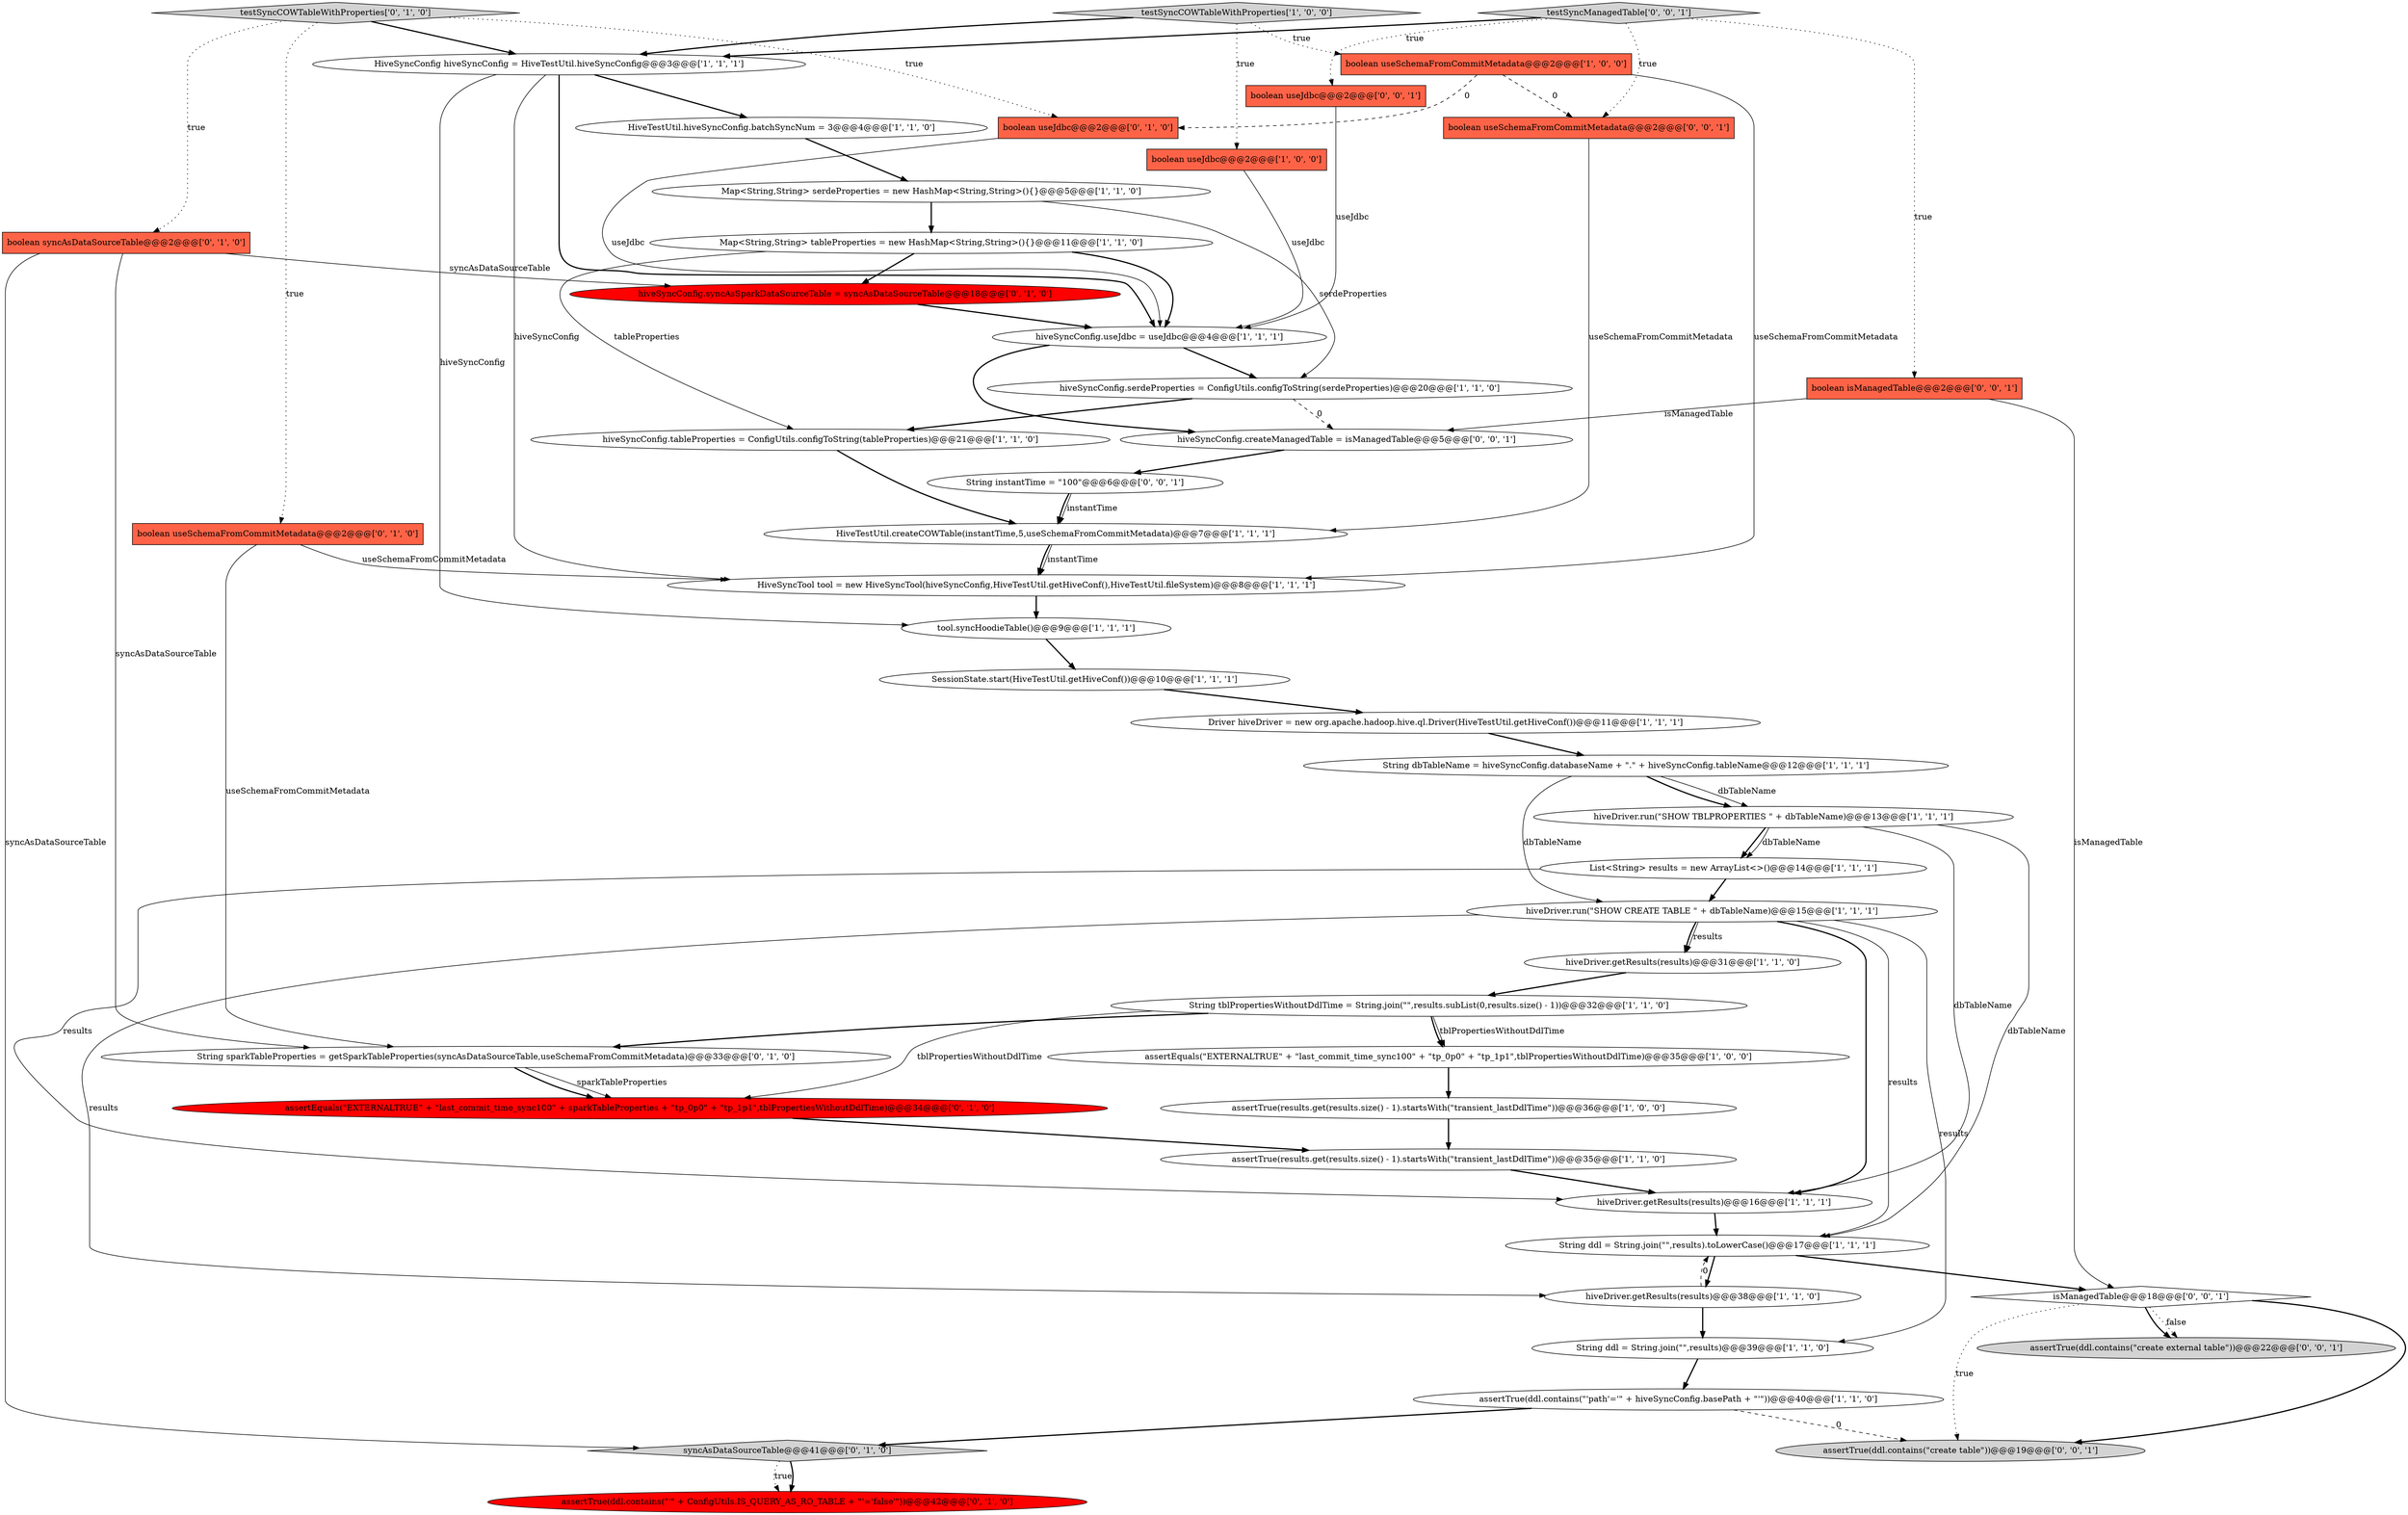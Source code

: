digraph {
38 [style = filled, label = "boolean useJdbc@@@2@@@['0', '0', '1']", fillcolor = tomato, shape = box image = "AAA0AAABBB3BBB"];
0 [style = filled, label = "HiveSyncConfig hiveSyncConfig = HiveTestUtil.hiveSyncConfig@@@3@@@['1', '1', '1']", fillcolor = white, shape = ellipse image = "AAA0AAABBB1BBB"];
45 [style = filled, label = "assertTrue(ddl.contains(\"create table\"))@@@19@@@['0', '0', '1']", fillcolor = lightgray, shape = ellipse image = "AAA0AAABBB3BBB"];
14 [style = filled, label = "HiveSyncTool tool = new HiveSyncTool(hiveSyncConfig,HiveTestUtil.getHiveConf(),HiveTestUtil.fileSystem)@@@8@@@['1', '1', '1']", fillcolor = white, shape = ellipse image = "AAA0AAABBB1BBB"];
18 [style = filled, label = "tool.syncHoodieTable()@@@9@@@['1', '1', '1']", fillcolor = white, shape = ellipse image = "AAA0AAABBB1BBB"];
36 [style = filled, label = "hiveSyncConfig.syncAsSparkDataSourceTable = syncAsDataSourceTable@@@18@@@['0', '1', '0']", fillcolor = red, shape = ellipse image = "AAA1AAABBB2BBB"];
39 [style = filled, label = "testSyncManagedTable['0', '0', '1']", fillcolor = lightgray, shape = diamond image = "AAA0AAABBB3BBB"];
19 [style = filled, label = "assertEquals(\"EXTERNALTRUE\" + \"last_commit_time_sync100\" + \"tp_0p0\" + \"tp_1p1\",tblPropertiesWithoutDdlTime)@@@35@@@['1', '0', '0']", fillcolor = white, shape = ellipse image = "AAA0AAABBB1BBB"];
37 [style = filled, label = "boolean useJdbc@@@2@@@['0', '1', '0']", fillcolor = tomato, shape = box image = "AAA1AAABBB2BBB"];
12 [style = filled, label = "hiveDriver.getResults(results)@@@31@@@['1', '1', '0']", fillcolor = white, shape = ellipse image = "AAA0AAABBB1BBB"];
34 [style = filled, label = "boolean syncAsDataSourceTable@@@2@@@['0', '1', '0']", fillcolor = tomato, shape = box image = "AAA0AAABBB2BBB"];
10 [style = filled, label = "String ddl = String.join(\"\",results)@@@39@@@['1', '1', '0']", fillcolor = white, shape = ellipse image = "AAA0AAABBB1BBB"];
21 [style = filled, label = "List<String> results = new ArrayList<>()@@@14@@@['1', '1', '1']", fillcolor = white, shape = ellipse image = "AAA0AAABBB1BBB"];
11 [style = filled, label = "Map<String,String> tableProperties = new HashMap<String,String>(){}@@@11@@@['1', '1', '0']", fillcolor = white, shape = ellipse image = "AAA0AAABBB1BBB"];
6 [style = filled, label = "hiveSyncConfig.tableProperties = ConfigUtils.configToString(tableProperties)@@@21@@@['1', '1', '0']", fillcolor = white, shape = ellipse image = "AAA0AAABBB1BBB"];
23 [style = filled, label = "hiveSyncConfig.useJdbc = useJdbc@@@4@@@['1', '1', '1']", fillcolor = white, shape = ellipse image = "AAA0AAABBB1BBB"];
4 [style = filled, label = "assertTrue(ddl.contains(\"'path'='\" + hiveSyncConfig.basePath + \"'\"))@@@40@@@['1', '1', '0']", fillcolor = white, shape = ellipse image = "AAA0AAABBB1BBB"];
24 [style = filled, label = "boolean useSchemaFromCommitMetadata@@@2@@@['1', '0', '0']", fillcolor = tomato, shape = box image = "AAA1AAABBB1BBB"];
13 [style = filled, label = "Map<String,String> serdeProperties = new HashMap<String,String>(){}@@@5@@@['1', '1', '0']", fillcolor = white, shape = ellipse image = "AAA0AAABBB1BBB"];
25 [style = filled, label = "String tblPropertiesWithoutDdlTime = String.join(\"\",results.subList(0,results.size() - 1))@@@32@@@['1', '1', '0']", fillcolor = white, shape = ellipse image = "AAA0AAABBB1BBB"];
31 [style = filled, label = "testSyncCOWTableWithProperties['0', '1', '0']", fillcolor = lightgray, shape = diamond image = "AAA0AAABBB2BBB"];
2 [style = filled, label = "assertTrue(results.get(results.size() - 1).startsWith(\"transient_lastDdlTime\"))@@@35@@@['1', '1', '0']", fillcolor = white, shape = ellipse image = "AAA0AAABBB1BBB"];
32 [style = filled, label = "assertTrue(ddl.contains(\"'\" + ConfigUtils.IS_QUERY_AS_RO_TABLE + \"'='false'\"))@@@42@@@['0', '1', '0']", fillcolor = red, shape = ellipse image = "AAA1AAABBB2BBB"];
28 [style = filled, label = "assertTrue(results.get(results.size() - 1).startsWith(\"transient_lastDdlTime\"))@@@36@@@['1', '0', '0']", fillcolor = white, shape = ellipse image = "AAA0AAABBB1BBB"];
30 [style = filled, label = "syncAsDataSourceTable@@@41@@@['0', '1', '0']", fillcolor = lightgray, shape = diamond image = "AAA0AAABBB2BBB"];
26 [style = filled, label = "Driver hiveDriver = new org.apache.hadoop.hive.ql.Driver(HiveTestUtil.getHiveConf())@@@11@@@['1', '1', '1']", fillcolor = white, shape = ellipse image = "AAA0AAABBB1BBB"];
22 [style = filled, label = "SessionState.start(HiveTestUtil.getHiveConf())@@@10@@@['1', '1', '1']", fillcolor = white, shape = ellipse image = "AAA0AAABBB1BBB"];
43 [style = filled, label = "boolean useSchemaFromCommitMetadata@@@2@@@['0', '0', '1']", fillcolor = tomato, shape = box image = "AAA0AAABBB3BBB"];
9 [style = filled, label = "String ddl = String.join(\"\",results).toLowerCase()@@@17@@@['1', '1', '1']", fillcolor = white, shape = ellipse image = "AAA0AAABBB1BBB"];
1 [style = filled, label = "hiveDriver.getResults(results)@@@16@@@['1', '1', '1']", fillcolor = white, shape = ellipse image = "AAA0AAABBB1BBB"];
46 [style = filled, label = "hiveSyncConfig.createManagedTable = isManagedTable@@@5@@@['0', '0', '1']", fillcolor = white, shape = ellipse image = "AAA0AAABBB3BBB"];
41 [style = filled, label = "boolean isManagedTable@@@2@@@['0', '0', '1']", fillcolor = tomato, shape = box image = "AAA0AAABBB3BBB"];
33 [style = filled, label = "String sparkTableProperties = getSparkTableProperties(syncAsDataSourceTable,useSchemaFromCommitMetadata)@@@33@@@['0', '1', '0']", fillcolor = white, shape = ellipse image = "AAA0AAABBB2BBB"];
5 [style = filled, label = "testSyncCOWTableWithProperties['1', '0', '0']", fillcolor = lightgray, shape = diamond image = "AAA0AAABBB1BBB"];
8 [style = filled, label = "hiveSyncConfig.serdeProperties = ConfigUtils.configToString(serdeProperties)@@@20@@@['1', '1', '0']", fillcolor = white, shape = ellipse image = "AAA0AAABBB1BBB"];
29 [style = filled, label = "boolean useSchemaFromCommitMetadata@@@2@@@['0', '1', '0']", fillcolor = tomato, shape = box image = "AAA0AAABBB2BBB"];
44 [style = filled, label = "String instantTime = \"100\"@@@6@@@['0', '0', '1']", fillcolor = white, shape = ellipse image = "AAA0AAABBB3BBB"];
20 [style = filled, label = "hiveDriver.run(\"SHOW CREATE TABLE \" + dbTableName)@@@15@@@['1', '1', '1']", fillcolor = white, shape = ellipse image = "AAA0AAABBB1BBB"];
16 [style = filled, label = "boolean useJdbc@@@2@@@['1', '0', '0']", fillcolor = tomato, shape = box image = "AAA0AAABBB1BBB"];
42 [style = filled, label = "isManagedTable@@@18@@@['0', '0', '1']", fillcolor = white, shape = diamond image = "AAA0AAABBB3BBB"];
35 [style = filled, label = "assertEquals(\"EXTERNALTRUE\" + \"last_commit_time_sync100\" + sparkTableProperties + \"tp_0p0\" + \"tp_1p1\",tblPropertiesWithoutDdlTime)@@@34@@@['0', '1', '0']", fillcolor = red, shape = ellipse image = "AAA1AAABBB2BBB"];
15 [style = filled, label = "hiveDriver.run(\"SHOW TBLPROPERTIES \" + dbTableName)@@@13@@@['1', '1', '1']", fillcolor = white, shape = ellipse image = "AAA0AAABBB1BBB"];
3 [style = filled, label = "String dbTableName = hiveSyncConfig.databaseName + \".\" + hiveSyncConfig.tableName@@@12@@@['1', '1', '1']", fillcolor = white, shape = ellipse image = "AAA0AAABBB1BBB"];
17 [style = filled, label = "hiveDriver.getResults(results)@@@38@@@['1', '1', '0']", fillcolor = white, shape = ellipse image = "AAA0AAABBB1BBB"];
7 [style = filled, label = "HiveTestUtil.createCOWTable(instantTime,5,useSchemaFromCommitMetadata)@@@7@@@['1', '1', '1']", fillcolor = white, shape = ellipse image = "AAA0AAABBB1BBB"];
40 [style = filled, label = "assertTrue(ddl.contains(\"create external table\"))@@@22@@@['0', '0', '1']", fillcolor = lightgray, shape = ellipse image = "AAA0AAABBB3BBB"];
27 [style = filled, label = "HiveTestUtil.hiveSyncConfig.batchSyncNum = 3@@@4@@@['1', '1', '0']", fillcolor = white, shape = ellipse image = "AAA0AAABBB1BBB"];
27->13 [style = bold, label=""];
20->17 [style = solid, label="results"];
15->1 [style = solid, label="dbTableName"];
25->33 [style = bold, label=""];
20->10 [style = solid, label="results"];
42->45 [style = bold, label=""];
15->21 [style = bold, label=""];
44->7 [style = bold, label=""];
8->6 [style = bold, label=""];
13->8 [style = solid, label="serdeProperties"];
11->36 [style = bold, label=""];
33->35 [style = solid, label="sparkTableProperties"];
7->14 [style = bold, label=""];
41->42 [style = solid, label="isManagedTable"];
5->24 [style = dotted, label="true"];
18->22 [style = bold, label=""];
5->0 [style = bold, label=""];
24->43 [style = dashed, label="0"];
24->14 [style = solid, label="useSchemaFromCommitMetadata"];
25->19 [style = bold, label=""];
31->34 [style = dotted, label="true"];
29->33 [style = solid, label="useSchemaFromCommitMetadata"];
41->46 [style = solid, label="isManagedTable"];
0->14 [style = solid, label="hiveSyncConfig"];
19->28 [style = bold, label=""];
34->36 [style = solid, label="syncAsDataSourceTable"];
25->35 [style = solid, label="tblPropertiesWithoutDdlTime"];
42->40 [style = dotted, label="false"];
9->17 [style = bold, label=""];
23->8 [style = bold, label=""];
39->43 [style = dotted, label="true"];
8->46 [style = dashed, label="0"];
13->11 [style = bold, label=""];
42->40 [style = bold, label=""];
34->30 [style = solid, label="syncAsDataSourceTable"];
0->23 [style = bold, label=""];
30->32 [style = dotted, label="true"];
14->18 [style = bold, label=""];
25->19 [style = solid, label="tblPropertiesWithoutDdlTime"];
6->7 [style = bold, label=""];
31->29 [style = dotted, label="true"];
42->45 [style = dotted, label="true"];
46->44 [style = bold, label=""];
22->26 [style = bold, label=""];
17->10 [style = bold, label=""];
17->9 [style = dashed, label="0"];
21->1 [style = solid, label="results"];
9->42 [style = bold, label=""];
2->1 [style = bold, label=""];
20->9 [style = solid, label="results"];
26->3 [style = bold, label=""];
31->0 [style = bold, label=""];
35->2 [style = bold, label=""];
37->23 [style = solid, label="useJdbc"];
30->32 [style = bold, label=""];
20->1 [style = bold, label=""];
1->9 [style = bold, label=""];
4->45 [style = dashed, label="0"];
29->14 [style = solid, label="useSchemaFromCommitMetadata"];
24->37 [style = dashed, label="0"];
43->7 [style = solid, label="useSchemaFromCommitMetadata"];
5->16 [style = dotted, label="true"];
3->15 [style = solid, label="dbTableName"];
33->35 [style = bold, label=""];
31->37 [style = dotted, label="true"];
34->33 [style = solid, label="syncAsDataSourceTable"];
0->27 [style = bold, label=""];
3->20 [style = solid, label="dbTableName"];
39->38 [style = dotted, label="true"];
38->23 [style = solid, label="useJdbc"];
15->9 [style = solid, label="dbTableName"];
23->46 [style = bold, label=""];
3->15 [style = bold, label=""];
7->14 [style = solid, label="instantTime"];
16->23 [style = solid, label="useJdbc"];
44->7 [style = solid, label="instantTime"];
28->2 [style = bold, label=""];
15->21 [style = solid, label="dbTableName"];
39->0 [style = bold, label=""];
21->20 [style = bold, label=""];
36->23 [style = bold, label=""];
4->30 [style = bold, label=""];
12->25 [style = bold, label=""];
0->18 [style = solid, label="hiveSyncConfig"];
39->41 [style = dotted, label="true"];
20->12 [style = bold, label=""];
10->4 [style = bold, label=""];
20->12 [style = solid, label="results"];
11->6 [style = solid, label="tableProperties"];
11->23 [style = bold, label=""];
}
